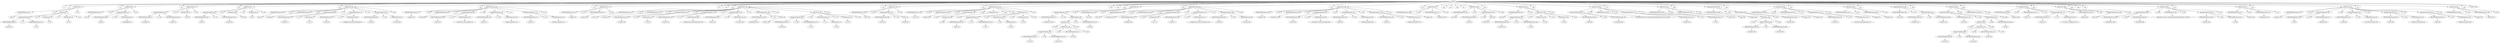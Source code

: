 digraph {

"Prog_0"->"<
>1";
"Prog_0"->"<
>2";
"Prog_0"->"CallFunction_3";
"CallFunction_3"->"IDENTIFIERExpression_4";
"IDENTIFIERExpression_4"->"<par>5";
"CallFunction_3"->"<(>6";
"CallFunction_3"->"CallFunction_7";
"CallFunction_7"->"AssignmentOpetators_8";
"AssignmentOpetators_8"->"IDENTIFIERExpression_9";
"IDENTIFIERExpression_9"->"<mfrow>10";
"AssignmentOpetators_8"->"<=>11";
"AssignmentOpetators_8"->"IDENTIFIERExpression_12";
"IDENTIFIERExpression_12"->"<c>13";
"CallFunction_7"->"<(>14";
"CallFunction_7"->"INTExpression_15";
"INTExpression_15"->"<2>16";
"CallFunction_7"->"<,>17";
"CallFunction_7"->"INTExpression_18";
"INTExpression_18"->"<3>19";
"CallFunction_7"->"<)>20";
"CallFunction_3"->"<)>21";
"Prog_0"->"<
>22";
"Prog_0"->"CallFunction_23";
"CallFunction_23"->"IDENTIFIERExpression_24";
"IDENTIFIERExpression_24"->"<par>25";
"CallFunction_23"->"<(>26";
"CallFunction_23"->"AssignmentOpetators_27";
"AssignmentOpetators_27"->"IDENTIFIERExpression_28";
"IDENTIFIERExpression_28"->"<bg>29";
"AssignmentOpetators_27"->"<=>30";
"AssignmentOpetators_27"->"STRINGExpression_31";
"STRINGExpression_31"->"<springgreen>32";
"CallFunction_23"->"<)>33";
"Prog_0"->"<
>34";
"Prog_0"->"CallFunction_35";
"CallFunction_35"->"AssignmentOpetators_36";
"AssignmentOpetators_36"->"IDENTIFIERExpression_37";
"IDENTIFIERExpression_37"->"<normal>38";
"AssignmentOpetators_36"->"<<->39";
"AssignmentOpetators_36"->"IDENTIFIERExpression_40";
"IDENTIFIERExpression_40"->"<rnorm>41";
"CallFunction_35"->"<(>42";
"CallFunction_35"->"INTExpression_43";
"INTExpression_43"->"<100>44";
"CallFunction_35"->"<)>45";
"Prog_0"->"<
>46";
"Prog_0"->"CallFunction_47";
"CallFunction_47"->"AssignmentOpetators_48";
"AssignmentOpetators_48"->"IDENTIFIERExpression_49";
"IDENTIFIERExpression_49"->"<chi>50";
"AssignmentOpetators_48"->"<<->51";
"AssignmentOpetators_48"->"IDENTIFIERExpression_52";
"IDENTIFIERExpression_52"->"<rchisq>53";
"CallFunction_47"->"<(>54";
"CallFunction_47"->"INTExpression_55";
"INTExpression_55"->"<100>56";
"CallFunction_47"->"<,>57";
"CallFunction_47"->"INTExpression_58";
"INTExpression_58"->"<3>59";
"CallFunction_47"->"<)>60";
"Prog_0"->"<
>61";
"Prog_0"->"CallFunction_62";
"CallFunction_62"->"IDENTIFIERExpression_63";
"IDENTIFIERExpression_63"->"<hist>64";
"CallFunction_62"->"<(>65";
"CallFunction_62"->"IDENTIFIERExpression_66";
"IDENTIFIERExpression_66"->"<normal>67";
"CallFunction_62"->"<,>68";
"CallFunction_62"->"AssignmentOpetators_69";
"AssignmentOpetators_69"->"IDENTIFIERExpression_70";
"IDENTIFIERExpression_70"->"<breaks>71";
"AssignmentOpetators_69"->"<=>72";
"AssignmentOpetators_69"->"INTExpression_73";
"INTExpression_73"->"<25>74";
"CallFunction_62"->"<,>75";
"CallFunction_62"->"AssignmentOpetators_76";
"AssignmentOpetators_76"->"IDENTIFIERExpression_77";
"IDENTIFIERExpression_77"->"<main>78";
"AssignmentOpetators_76"->"<=>79";
"AssignmentOpetators_76"->"STRINGExpression_80";
"STRINGExpression_80"->"<Sample from normal distribution>81";
"CallFunction_62"->"<,>82";
"CallFunction_62"->"AssignmentOpetators_83";
"AssignmentOpetators_83"->"IDENTIFIERExpression_84";
"IDENTIFIERExpression_84"->"<xlab>85";
"AssignmentOpetators_83"->"<=>86";
"AssignmentOpetators_83"->"STRINGExpression_87";
"STRINGExpression_87"->"<X values>88";
"CallFunction_62"->"<)>89";
"Prog_0"->"<
>90";
"Prog_0"->"CallFunction_91";
"CallFunction_91"->"IDENTIFIERExpression_92";
"IDENTIFIERExpression_92"->"<qqnorm>93";
"CallFunction_91"->"<(>94";
"CallFunction_91"->"IDENTIFIERExpression_95";
"IDENTIFIERExpression_95"->"<normal>96";
"CallFunction_91"->"<,>97";
"CallFunction_91"->"AssignmentOpetators_98";
"AssignmentOpetators_98"->"IDENTIFIERExpression_99";
"IDENTIFIERExpression_99"->"<main>100";
"AssignmentOpetators_98"->"<=>101";
"AssignmentOpetators_98"->"STRINGExpression_102";
"STRINGExpression_102"->"<QQ-plot for normal sample>103";
"CallFunction_91"->"<,>104";
"CallFunction_91"->"AssignmentOpetators_105";
"AssignmentOpetators_105"->"IDENTIFIERExpression_106";
"IDENTIFIERExpression_106"->"<xlab>107";
"AssignmentOpetators_105"->"<=>108";
"AssignmentOpetators_105"->"STRINGExpression_109";
"STRINGExpression_109"->"<obtained quantiles>110";
"CallFunction_91"->"<,>111";
"CallFunction_91"->"AssignmentOpetators_112";
"AssignmentOpetators_112"->"IDENTIFIERExpression_113";
"IDENTIFIERExpression_113"->"<ylab>114";
"AssignmentOpetators_112"->"<=>115";
"AssignmentOpetators_112"->"STRINGExpression_116";
"STRINGExpression_116"->"<Expected quantiles>117";
"CallFunction_91"->"<)>118";
"Prog_0"->"<
>119";
"Prog_0"->"CallFunction_120";
"CallFunction_120"->"IDENTIFIERExpression_121";
"IDENTIFIERExpression_121"->"<qqline>122";
"CallFunction_120"->"<(>123";
"CallFunction_120"->"IDENTIFIERExpression_124";
"IDENTIFIERExpression_124"->"<normal>125";
"CallFunction_120"->"<)>126";
"Prog_0"->"<
>127";
"Prog_0"->"<
>128";
"Prog_0"->"<
>129";
"Prog_0"->"CallFunction_130";
"CallFunction_130"->"IDENTIFIERExpression_131";
"IDENTIFIERExpression_131"->"<hist>132";
"CallFunction_130"->"<(>133";
"CallFunction_130"->"IDENTIFIERExpression_134";
"IDENTIFIERExpression_134"->"<normal>135";
"CallFunction_130"->"<,>136";
"CallFunction_130"->"AssignmentOpetators_137";
"AssignmentOpetators_137"->"IDENTIFIERExpression_138";
"IDENTIFIERExpression_138"->"<breaks>139";
"AssignmentOpetators_137"->"<=>140";
"AssignmentOpetators_137"->"INTExpression_141";
"INTExpression_141"->"<25>142";
"CallFunction_130"->"<,>143";
"CallFunction_130"->"AssignmentOpetators_144";
"AssignmentOpetators_144"->"IDENTIFIERExpression_145";
"IDENTIFIERExpression_145"->"<main>146";
"AssignmentOpetators_144"->"<=>147";
"AssignmentOpetators_144"->"STRINGExpression_148";
"STRINGExpression_148"->"<Sample from normal distribution>149";
"CallFunction_130"->"<,>150";
"CallFunction_130"->"AssignmentOpetators_151";
"AssignmentOpetators_151"->"IDENTIFIERExpression_152";
"IDENTIFIERExpression_152"->"<xlab>153";
"AssignmentOpetators_151"->"<=>154";
"AssignmentOpetators_151"->"STRINGExpression_155";
"STRINGExpression_155"->"<X values>156";
"CallFunction_130"->"<,>157";
"CallFunction_130"->"AssignmentOpetators_158";
"AssignmentOpetators_158"->"IDENTIFIERExpression_159";
"IDENTIFIERExpression_159"->"<probability>160";
"AssignmentOpetators_158"->"<=>161";
"AssignmentOpetators_158"->"TRUE_162";
"TRUE_162"->"<TRUE>163";
"CallFunction_130"->"<,>164";
"CallFunction_130"->"CallFunction_165";
"CallFunction_165"->"AssignmentOpetators_166";
"AssignmentOpetators_166"->"IDENTIFIERExpression_167";
"IDENTIFIERExpression_167"->"<xlim>168";
"AssignmentOpetators_166"->"<=>169";
"AssignmentOpetators_166"->"IDENTIFIERExpression_170";
"IDENTIFIERExpression_170"->"<c>171";
"CallFunction_165"->"<(>172";
"CallFunction_165"->"MinusOrPlusUnary_173";
"MinusOrPlusUnary_173"->"<->174";
"MinusOrPlusUnary_173"->"INTExpression_175";
"INTExpression_175"->"<3>176";
"CallFunction_165"->"<,>177";
"CallFunction_165"->"INTExpression_178";
"INTExpression_178"->"<3>179";
"CallFunction_165"->"<)>180";
"CallFunction_130"->"<)>181";
"Prog_0"->"<
>182";
"Prog_0"->"CallFunction_183";
"CallFunction_183"->"IDENTIFIERExpression_184";
"IDENTIFIERExpression_184"->"<par>185";
"CallFunction_183"->"<(>186";
"CallFunction_183"->"AssignmentOpetators_187";
"AssignmentOpetators_187"->"IDENTIFIERExpression_188";
"IDENTIFIERExpression_188"->"<new>189";
"AssignmentOpetators_187"->"<=>190";
"AssignmentOpetators_187"->"TRUE_191";
"TRUE_191"->"<TRUE>192";
"CallFunction_183"->"<)>193";
"Prog_0"->"<
>194";
"Prog_0"->"CallFunction_195";
"CallFunction_195"->"IDENTIFIERExpression_196";
"IDENTIFIERExpression_196"->"<curve>197";
"CallFunction_195"->"<(>198";
"CallFunction_195"->"IDENTIFIERExpression_199";
"IDENTIFIERExpression_199"->"<dnorm>200";
"CallFunction_195"->"<,>201";
"CallFunction_195"->"MinusOrPlusUnary_202";
"MinusOrPlusUnary_202"->"<->203";
"MinusOrPlusUnary_202"->"INTExpression_204";
"INTExpression_204"->"<3>205";
"CallFunction_195"->"<,>206";
"CallFunction_195"->"INTExpression_207";
"INTExpression_207"->"<3>208";
"CallFunction_195"->"<,>209";
"CallFunction_195"->"<,>210";
"CallFunction_195"->"CallFunction_211";
"CallFunction_211"->"AssignmentOpetators_212";
"AssignmentOpetators_212"->"IDENTIFIERExpression_213";
"IDENTIFIERExpression_213"->"<xlim>214";
"AssignmentOpetators_212"->"<=>215";
"AssignmentOpetators_212"->"IDENTIFIERExpression_216";
"IDENTIFIERExpression_216"->"<c>217";
"CallFunction_211"->"<(>218";
"CallFunction_211"->"MinusOrPlusUnary_219";
"MinusOrPlusUnary_219"->"<->220";
"MinusOrPlusUnary_219"->"INTExpression_221";
"INTExpression_221"->"<3>222";
"CallFunction_211"->"<,>223";
"CallFunction_211"->"INTExpression_224";
"INTExpression_224"->"<3>225";
"CallFunction_211"->"<)>226";
"CallFunction_195"->"<)>227";
"Prog_0"->"<
>228";
"Prog_0"->"<
>229";
"Prog_0"->"<
>230";
"Prog_0"->"CallFunction_231";
"CallFunction_231"->"AssignmentOpetators_232";
"AssignmentOpetators_232"->"IDENTIFIERExpression_233";
"IDENTIFIERExpression_233"->"<standard.chi>234";
"AssignmentOpetators_232"->"<<->235";
"AssignmentOpetators_232"->"MultOrDivBinary_236";
"MultOrDivBinary_236"->"Parenthesis_237";
"Parenthesis_237"->"<(>238";
"Parenthesis_237"->"CallFunction_239";
"CallFunction_239"->"MinusOrPlusBinary_240";
"MinusOrPlusBinary_240"->"IDENTIFIERExpression_241";
"IDENTIFIERExpression_241"->"<chi>242";
"MinusOrPlusBinary_240"->"<->243";
"MinusOrPlusBinary_240"->"IDENTIFIERExpression_244";
"IDENTIFIERExpression_244"->"<mean>245";
"CallFunction_239"->"<(>246";
"CallFunction_239"->"IDENTIFIERExpression_247";
"IDENTIFIERExpression_247"->"<chi>248";
"CallFunction_239"->"<)>249";
"Parenthesis_237"->"<)>250";
"MultOrDivBinary_236"->"</>251";
"MultOrDivBinary_236"->"IDENTIFIERExpression_252";
"IDENTIFIERExpression_252"->"<sd>253";
"CallFunction_231"->"<(>254";
"CallFunction_231"->"IDENTIFIERExpression_255";
"IDENTIFIERExpression_255"->"<chi>256";
"CallFunction_231"->"<)>257";
"Prog_0"->"<
>258";
"Prog_0"->"CallFunction_259";
"CallFunction_259"->"IDENTIFIERExpression_260";
"IDENTIFIERExpression_260"->"<hist>261";
"CallFunction_259"->"<(>262";
"CallFunction_259"->"IDENTIFIERExpression_263";
"IDENTIFIERExpression_263"->"<standard.chi>264";
"CallFunction_259"->"<,>265";
"CallFunction_259"->"AssignmentOpetators_266";
"AssignmentOpetators_266"->"IDENTIFIERExpression_267";
"IDENTIFIERExpression_267"->"<breaks>268";
"AssignmentOpetators_266"->"<=>269";
"AssignmentOpetators_266"->"INTExpression_270";
"INTExpression_270"->"<25>271";
"CallFunction_259"->"<,>272";
"CallFunction_259"->"AssignmentOpetators_273";
"AssignmentOpetators_273"->"IDENTIFIERExpression_274";
"IDENTIFIERExpression_274"->"<main>275";
"AssignmentOpetators_273"->"<=>276";
"AssignmentOpetators_273"->"STRINGExpression_277";
"STRINGExpression_277"->"<Sample from normal distribution>278";
"CallFunction_259"->"<,>279";
"CallFunction_259"->"AssignmentOpetators_280";
"AssignmentOpetators_280"->"IDENTIFIERExpression_281";
"IDENTIFIERExpression_281"->"<xlab>282";
"AssignmentOpetators_280"->"<=>283";
"AssignmentOpetators_280"->"STRINGExpression_284";
"STRINGExpression_284"->"<X values>285";
"CallFunction_259"->"<)>286";
"Prog_0"->"<
>287";
"Prog_0"->"CallFunction_288";
"CallFunction_288"->"IDENTIFIERExpression_289";
"IDENTIFIERExpression_289"->"<qqnorm>290";
"CallFunction_288"->"<(>291";
"CallFunction_288"->"IDENTIFIERExpression_292";
"IDENTIFIERExpression_292"->"<standard.chi>293";
"CallFunction_288"->"<,>294";
"CallFunction_288"->"AssignmentOpetators_295";
"AssignmentOpetators_295"->"IDENTIFIERExpression_296";
"IDENTIFIERExpression_296"->"<main>297";
"AssignmentOpetators_295"->"<=>298";
"AssignmentOpetators_295"->"STRINGExpression_299";
"STRINGExpression_299"->"<Q-Q plot for nonnormal sample>300";
"CallFunction_288"->"<,>301";
"CallFunction_288"->"AssignmentOpetators_302";
"AssignmentOpetators_302"->"IDENTIFIERExpression_303";
"IDENTIFIERExpression_303"->"<xlab>304";
"AssignmentOpetators_302"->"<=>305";
"AssignmentOpetators_302"->"STRINGExpression_306";
"STRINGExpression_306"->"<obtained quantiles>307";
"CallFunction_288"->"<,>308";
"CallFunction_288"->"AssignmentOpetators_309";
"AssignmentOpetators_309"->"IDENTIFIERExpression_310";
"IDENTIFIERExpression_310"->"<ylab>311";
"AssignmentOpetators_309"->"<=>312";
"AssignmentOpetators_309"->"STRINGExpression_313";
"STRINGExpression_313"->"<Expected quantiles>314";
"CallFunction_288"->"<)>315";
"Prog_0"->"<
>316";
"Prog_0"->"CallFunction_317";
"CallFunction_317"->"IDENTIFIERExpression_318";
"IDENTIFIERExpression_318"->"<qqline>319";
"CallFunction_317"->"<(>320";
"CallFunction_317"->"IDENTIFIERExpression_321";
"IDENTIFIERExpression_321"->"<standard.chi>322";
"CallFunction_317"->"<)>323";
"Prog_0"->"<
>324";
"Prog_0"->"<
>325";
"Prog_0"->"<
>326";
"Prog_0"->"<
>327";
"Prog_0"->"CallFunction_328";
"CallFunction_328"->"IDENTIFIERExpression_329";
"IDENTIFIERExpression_329"->"<par>330";
"CallFunction_328"->"<(>331";
"CallFunction_328"->"AssignmentOpetators_332";
"AssignmentOpetators_332"->"IDENTIFIERExpression_333";
"IDENTIFIERExpression_333"->"<ask>334";
"AssignmentOpetators_332"->"<=>335";
"AssignmentOpetators_332"->"TRUE_336";
"TRUE_336"->"<TRUE>337";
"CallFunction_328"->"<)>338";
"Prog_0"->"<
>339";
"Prog_0"->"CallFunction_340";
"CallFunction_340"->"IDENTIFIERExpression_341";
"IDENTIFIERExpression_341"->"<par>342";
"CallFunction_340"->"<(>343";
"CallFunction_340"->"CallFunction_344";
"CallFunction_344"->"AssignmentOpetators_345";
"AssignmentOpetators_345"->"IDENTIFIERExpression_346";
"IDENTIFIERExpression_346"->"<mfrow>347";
"AssignmentOpetators_345"->"<=>348";
"AssignmentOpetators_345"->"IDENTIFIERExpression_349";
"IDENTIFIERExpression_349"->"<c>350";
"CallFunction_344"->"<(>351";
"CallFunction_344"->"INTExpression_352";
"INTExpression_352"->"<2>353";
"CallFunction_344"->"<,>354";
"CallFunction_344"->"INTExpression_355";
"INTExpression_355"->"<2>356";
"CallFunction_344"->"<)>357";
"CallFunction_340"->"<)>358";
"Prog_0"->"<
>359";
"Prog_0"->"CallFunction_360";
"CallFunction_360"->"AssignmentOpetators_361";
"AssignmentOpetators_361"->"IDENTIFIERExpression_362";
"IDENTIFIERExpression_362"->"<data>363";
"AssignmentOpetators_361"->"<<->364";
"AssignmentOpetators_361"->"IDENTIFIERExpression_365";
"IDENTIFIERExpression_365"->"<read.table>366";
"CallFunction_360"->"<(>367";
"CallFunction_360"->"STRINGExpression_368";
"STRINGExpression_368"->"<http://www.uvm.edu/~dhowell/methods8/DataFiles/Ex14-21.dat>369";
"CallFunction_360"->"<,>370";
"CallFunction_360"->"AssignmentOpetators_371";
"AssignmentOpetators_371"->"IDENTIFIERExpression_372";
"IDENTIFIERExpression_372"->"<header>373";
"AssignmentOpetators_371"->"<=>374";
"AssignmentOpetators_371"->"IDENTIFIERExpression_375";
"IDENTIFIERExpression_375"->"<T>376";
"CallFunction_360"->"<)>377";
"Prog_0"->"<
>378";
"Prog_0"->"CallFunction_379";
"CallFunction_379"->"IDENTIFIERExpression_380";
"IDENTIFIERExpression_380"->"<attach>381";
"CallFunction_379"->"<(>382";
"CallFunction_379"->"IDENTIFIERExpression_383";
"IDENTIFIERExpression_383"->"<data>384";
"CallFunction_379"->"<)>385";
"Prog_0"->"<
>386";
"Prog_0"->"AssignmentOpetators_387";
"AssignmentOpetators_387"->"IDENTIFIERExpression_388";
"IDENTIFIERExpression_388"->"<Pctgain>389";
"AssignmentOpetators_387"->"<<->390";
"AssignmentOpetators_387"->"MultOrDivBinary_391";
"MultOrDivBinary_391"->"Parenthesis_392";
"Parenthesis_392"->"<(>393";
"Parenthesis_392"->"MinusOrPlusBinary_394";
"MinusOrPlusBinary_394"->"IDENTIFIERExpression_395";
"IDENTIFIERExpression_395"->"<Posttest>396";
"MinusOrPlusBinary_394"->"<->397";
"MinusOrPlusBinary_394"->"IDENTIFIERExpression_398";
"IDENTIFIERExpression_398"->"<Pretest>399";
"Parenthesis_392"->"<)>400";
"MultOrDivBinary_391"->"</>401";
"MultOrDivBinary_391"->"IDENTIFIERExpression_402";
"IDENTIFIERExpression_402"->"<Pretest>403";
"Prog_0"->"<
>404";
"Prog_0"->"CallFunction_405";
"CallFunction_405"->"IDENTIFIERExpression_406";
"IDENTIFIERExpression_406"->"<qqnorm>407";
"CallFunction_405"->"<(>408";
"CallFunction_405"->"IDENTIFIERExpression_409";
"IDENTIFIERExpression_409"->"<Pctgain>410";
"CallFunction_405"->"<,>411";
"CallFunction_405"->"AssignmentOpetators_412";
"AssignmentOpetators_412"->"IDENTIFIERExpression_413";
"IDENTIFIERExpression_413"->"<main>414";
"AssignmentOpetators_412"->"<=>415";
"AssignmentOpetators_412"->"STRINGExpression_416";
"STRINGExpression_416"->"<Q-Q plot of percentage gain>417";
"CallFunction_405"->"<)>418";
"Prog_0"->"<
>419";
"Prog_0"->"CallFunction_420";
"CallFunction_420"->"IDENTIFIERExpression_421";
"IDENTIFIERExpression_421"->"<qqline>422";
"CallFunction_420"->"<(>423";
"CallFunction_420"->"IDENTIFIERExpression_424";
"IDENTIFIERExpression_424"->"<Pctgain>425";
"CallFunction_420"->"<)>426";
"Prog_0"->"<
>427";
"Prog_0"->"AssignmentOpetators_428";
"AssignmentOpetators_428"->"IDENTIFIERExpression_429";
"IDENTIFIERExpression_429"->"<Gain>430";
"AssignmentOpetators_428"->"<=>431";
"AssignmentOpetators_428"->"MinusOrPlusBinary_432";
"MinusOrPlusBinary_432"->"IDENTIFIERExpression_433";
"IDENTIFIERExpression_433"->"<Posttest>434";
"MinusOrPlusBinary_432"->"<->435";
"MinusOrPlusBinary_432"->"IDENTIFIERExpression_436";
"IDENTIFIERExpression_436"->"<Pretest>437";
"Prog_0"->"<
>438";
"Prog_0"->"CallFunction_439";
"CallFunction_439"->"AssignmentOpetators_440";
"AssignmentOpetators_440"->"IDENTIFIERExpression_441";
"IDENTIFIERExpression_441"->"<Gain>442";
"AssignmentOpetators_440"->"<<->443";
"AssignmentOpetators_440"->"MultOrDivBinary_444";
"MultOrDivBinary_444"->"Parenthesis_445";
"Parenthesis_445"->"<(>446";
"Parenthesis_445"->"CallFunction_447";
"CallFunction_447"->"MinusOrPlusBinary_448";
"MinusOrPlusBinary_448"->"IDENTIFIERExpression_449";
"IDENTIFIERExpression_449"->"<Gain>450";
"MinusOrPlusBinary_448"->"<->451";
"MinusOrPlusBinary_448"->"IDENTIFIERExpression_452";
"IDENTIFIERExpression_452"->"<mean>453";
"CallFunction_447"->"<(>454";
"CallFunction_447"->"IDENTIFIERExpression_455";
"IDENTIFIERExpression_455"->"<Gain>456";
"CallFunction_447"->"<)>457";
"Parenthesis_445"->"<)>458";
"MultOrDivBinary_444"->"</>459";
"MultOrDivBinary_444"->"IDENTIFIERExpression_460";
"IDENTIFIERExpression_460"->"<sd>461";
"CallFunction_439"->"<(>462";
"CallFunction_439"->"IDENTIFIERExpression_463";
"IDENTIFIERExpression_463"->"<Gain>464";
"CallFunction_439"->"<)>465";
"Prog_0"->"<
>466";
"Prog_0"->"CallFunction_467";
"CallFunction_467"->"IDENTIFIERExpression_468";
"IDENTIFIERExpression_468"->"<qqnorm>469";
"CallFunction_467"->"<(>470";
"CallFunction_467"->"IDENTIFIERExpression_471";
"IDENTIFIERExpression_471"->"<Gain>472";
"CallFunction_467"->"<,>473";
"CallFunction_467"->"AssignmentOpetators_474";
"AssignmentOpetators_474"->"IDENTIFIERExpression_475";
"IDENTIFIERExpression_475"->"<main>476";
"AssignmentOpetators_474"->"<=>477";
"AssignmentOpetators_474"->"STRINGExpression_478";
"STRINGExpression_478"->"<Q-Q plot of weight gain>479";
"CallFunction_467"->"<)>480";
"Prog_0"->"<
>481";
"Prog_0"->"CallFunction_482";
"CallFunction_482"->"IDENTIFIERExpression_483";
"IDENTIFIERExpression_483"->"<qqline>484";
"CallFunction_482"->"<(>485";
"CallFunction_482"->"IDENTIFIERExpression_486";
"IDENTIFIERExpression_486"->"<Gain>487";
"CallFunction_482"->"<)>488";
"Prog_0"->"<
>489";
"Prog_0"->"<
>490";
"Prog_0"->"<
>491";
"Prog_0"->"CallFunction_492";
"CallFunction_492"->"AssignmentOpetators_493";
"AssignmentOpetators_493"->"IDENTIFIERExpression_494";
"IDENTIFIERExpression_494"->"<RxTimeData>495";
"AssignmentOpetators_493"->"<<->496";
"AssignmentOpetators_493"->"IDENTIFIERExpression_497";
"IDENTIFIERExpression_497"->"<read.table>498";
"CallFunction_492"->"<(>499";
"CallFunction_492"->"STRINGExpression_500";
"STRINGExpression_500"->"<http://www.uvm.edu/~dhowell/methods8/DataFiles/Ex2-1.dat>501";
"CallFunction_492"->"<,>502";
"CallFunction_492"->"AssignmentOpetators_503";
"AssignmentOpetators_503"->"IDENTIFIERExpression_504";
"IDENTIFIERExpression_504"->"<header>505";
"AssignmentOpetators_503"->"<=>506";
"AssignmentOpetators_503"->"IDENTIFIERExpression_507";
"IDENTIFIERExpression_507"->"<T>508";
"CallFunction_492"->"<)>509";
"Prog_0"->"<
>510";
"Prog_0"->"CallFunction_511";
"CallFunction_511"->"IDENTIFIERExpression_512";
"IDENTIFIERExpression_512"->"<attach>513";
"CallFunction_511"->"<(>514";
"CallFunction_511"->"IDENTIFIERExpression_515";
"IDENTIFIERExpression_515"->"<RxTimeData>516";
"CallFunction_511"->"<)>517";
"Prog_0"->"<
>518";
"Prog_0"->"CallFunction_519";
"CallFunction_519"->"IDENTIFIERExpression_520";
"IDENTIFIERExpression_520"->"<qqnorm>521";
"CallFunction_519"->"<(>522";
"CallFunction_519"->"AssignmentOpetators_523";
"AssignmentOpetators_523"->"IDENTIFIERExpression_524";
"IDENTIFIERExpression_524"->"<y>525";
"AssignmentOpetators_523"->"<=>526";
"AssignmentOpetators_523"->"IDENTIFIERExpression_527";
"IDENTIFIERExpression_527"->"<RxTime>528";
"CallFunction_519"->"<,>529";
"CallFunction_519"->"AssignmentOpetators_530";
"AssignmentOpetators_530"->"IDENTIFIERExpression_531";
"IDENTIFIERExpression_531"->"<main>532";
"AssignmentOpetators_530"->"<=>533";
"AssignmentOpetators_530"->"STRINGExpression_534";
"STRINGExpression_534"->"<Q-Q Plot for RxTime>535";
"CallFunction_519"->"<,>536";
"CallFunction_519"->"AssignmentOpetators_537";
"AssignmentOpetators_537"->"IDENTIFIERExpression_538";
"IDENTIFIERExpression_538"->"<xlab>539";
"AssignmentOpetators_537"->"<=>540";
"AssignmentOpetators_537"->"STRINGExpression_541";
"STRINGExpression_541"->"<Theoretical Quantiles>542";
"CallFunction_519"->"<,>543";
"CallFunction_519"->"AssignmentOpetators_544";
"AssignmentOpetators_544"->"IDENTIFIERExpression_545";
"IDENTIFIERExpression_545"->"<ylab>546";
"AssignmentOpetators_544"->"<=>547";
"AssignmentOpetators_544"->"STRINGExpression_548";
"STRINGExpression_548"->"<Obtained Quantiles>549";
"CallFunction_519"->"<)>550";
"Prog_0"->"<
>551";
"Prog_0"->"CallFunction_552";
"CallFunction_552"->"IDENTIFIERExpression_553";
"IDENTIFIERExpression_553"->"<qqline>554";
"CallFunction_552"->"<(>555";
"CallFunction_552"->"IDENTIFIERExpression_556";
"IDENTIFIERExpression_556"->"<RxTime>557";
"CallFunction_552"->"<)>558";
"Prog_0"->"<
>559";
"Prog_0"->"<<EOF>>560";
}
